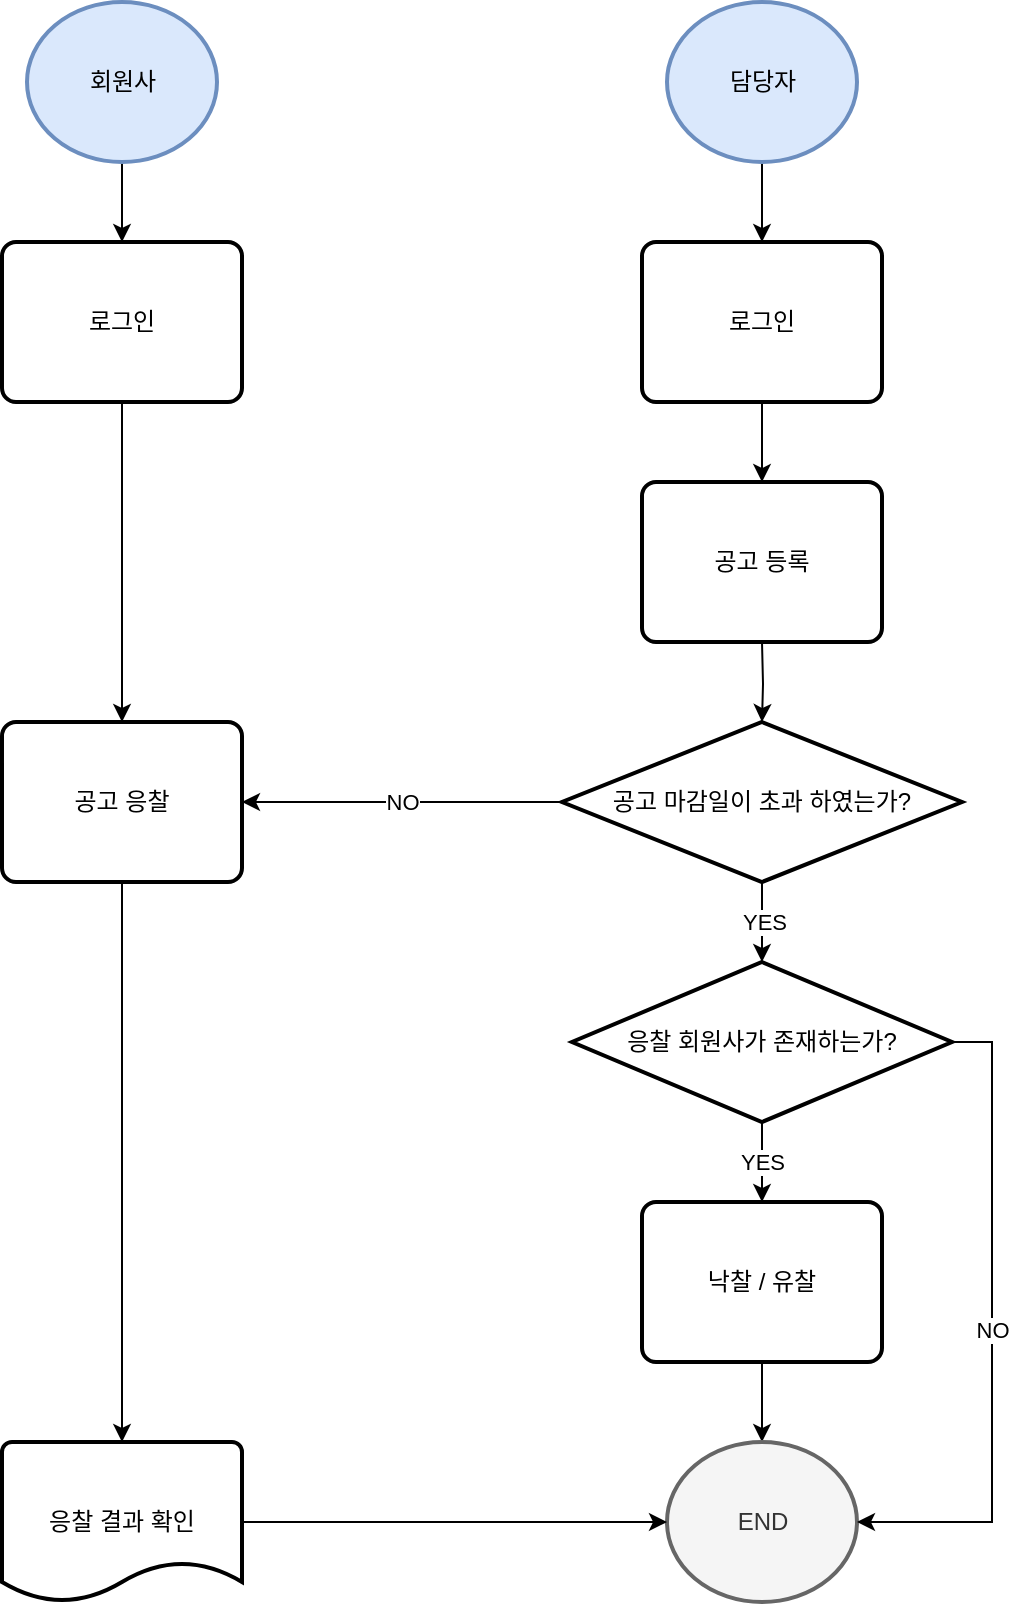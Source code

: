 <mxfile version="15.5.2" type="github"><diagram id="vh2RxS1X1kJ_eMTyJ13_" name="Page-1"><mxGraphModel dx="1422" dy="802" grid="1" gridSize="10" guides="1" tooltips="1" connect="1" arrows="1" fold="1" page="1" pageScale="1" pageWidth="2339" pageHeight="3300" math="0" shadow="0"><root><mxCell id="0"/><mxCell id="1" parent="0"/><mxCell id="n1tUE6l7CBbda3Mu8bpC-3" value="" style="edgeStyle=orthogonalEdgeStyle;rounded=0;orthogonalLoop=1;jettySize=auto;html=1;" edge="1" parent="1" source="n1tUE6l7CBbda3Mu8bpC-1" target="n1tUE6l7CBbda3Mu8bpC-2"><mxGeometry relative="1" as="geometry"/></mxCell><mxCell id="n1tUE6l7CBbda3Mu8bpC-1" value="담당자" style="strokeWidth=2;html=1;shape=mxgraph.flowchart.start_2;whiteSpace=wrap;fillColor=#dae8fc;strokeColor=#6c8ebf;" vertex="1" parent="1"><mxGeometry x="452.5" y="80" width="95" height="80" as="geometry"/></mxCell><mxCell id="n1tUE6l7CBbda3Mu8bpC-6" value="" style="edgeStyle=orthogonalEdgeStyle;rounded=0;orthogonalLoop=1;jettySize=auto;html=1;" edge="1" parent="1" source="n1tUE6l7CBbda3Mu8bpC-2"><mxGeometry relative="1" as="geometry"><mxPoint x="500" y="320" as="targetPoint"/></mxGeometry></mxCell><mxCell id="n1tUE6l7CBbda3Mu8bpC-2" value="로그인" style="rounded=1;whiteSpace=wrap;html=1;absoluteArcSize=1;arcSize=14;strokeWidth=2;" vertex="1" parent="1"><mxGeometry x="440" y="200" width="120" height="80" as="geometry"/></mxCell><mxCell id="n1tUE6l7CBbda3Mu8bpC-8" value="" style="edgeStyle=orthogonalEdgeStyle;rounded=0;orthogonalLoop=1;jettySize=auto;html=1;" edge="1" parent="1" target="n1tUE6l7CBbda3Mu8bpC-7"><mxGeometry relative="1" as="geometry"><mxPoint x="500" y="400" as="sourcePoint"/></mxGeometry></mxCell><mxCell id="n1tUE6l7CBbda3Mu8bpC-11" value="YES" style="edgeStyle=orthogonalEdgeStyle;rounded=0;orthogonalLoop=1;jettySize=auto;html=1;" edge="1" parent="1" source="n1tUE6l7CBbda3Mu8bpC-7"><mxGeometry relative="1" as="geometry"><mxPoint x="500" y="560" as="targetPoint"/></mxGeometry></mxCell><mxCell id="n1tUE6l7CBbda3Mu8bpC-7" value="공고 마감일이 초과 하였는가?" style="strokeWidth=2;html=1;shape=mxgraph.flowchart.decision;whiteSpace=wrap;" vertex="1" parent="1"><mxGeometry x="400" y="440" width="200" height="80" as="geometry"/></mxCell><mxCell id="n1tUE6l7CBbda3Mu8bpC-25" value="" style="edgeStyle=orthogonalEdgeStyle;rounded=0;orthogonalLoop=1;jettySize=auto;html=1;" edge="1" parent="1" source="n1tUE6l7CBbda3Mu8bpC-9" target="n1tUE6l7CBbda3Mu8bpC-21"><mxGeometry relative="1" as="geometry"/></mxCell><mxCell id="n1tUE6l7CBbda3Mu8bpC-9" value="낙찰 / 유찰" style="rounded=1;whiteSpace=wrap;html=1;absoluteArcSize=1;arcSize=14;strokeWidth=2;" vertex="1" parent="1"><mxGeometry x="440" y="680" width="120" height="80" as="geometry"/></mxCell><mxCell id="n1tUE6l7CBbda3Mu8bpC-12" value="공고 등록" style="rounded=1;whiteSpace=wrap;html=1;absoluteArcSize=1;arcSize=14;strokeWidth=2;" vertex="1" parent="1"><mxGeometry x="440" y="320" width="120" height="80" as="geometry"/></mxCell><mxCell id="n1tUE6l7CBbda3Mu8bpC-15" value="" style="edgeStyle=orthogonalEdgeStyle;rounded=0;orthogonalLoop=1;jettySize=auto;html=1;" edge="1" parent="1" source="n1tUE6l7CBbda3Mu8bpC-13" target="n1tUE6l7CBbda3Mu8bpC-14"><mxGeometry relative="1" as="geometry"/></mxCell><mxCell id="n1tUE6l7CBbda3Mu8bpC-13" value="회원사" style="strokeWidth=2;html=1;shape=mxgraph.flowchart.start_2;whiteSpace=wrap;fillColor=#dae8fc;strokeColor=#6c8ebf;" vertex="1" parent="1"><mxGeometry x="132.5" y="80" width="95" height="80" as="geometry"/></mxCell><mxCell id="n1tUE6l7CBbda3Mu8bpC-20" style="edgeStyle=orthogonalEdgeStyle;rounded=0;orthogonalLoop=1;jettySize=auto;html=1;" edge="1" parent="1" source="n1tUE6l7CBbda3Mu8bpC-14" target="n1tUE6l7CBbda3Mu8bpC-16"><mxGeometry relative="1" as="geometry"/></mxCell><mxCell id="n1tUE6l7CBbda3Mu8bpC-14" value="로그인" style="rounded=1;whiteSpace=wrap;html=1;absoluteArcSize=1;arcSize=14;strokeWidth=2;" vertex="1" parent="1"><mxGeometry x="120" y="200" width="120" height="80" as="geometry"/></mxCell><mxCell id="n1tUE6l7CBbda3Mu8bpC-29" style="edgeStyle=orthogonalEdgeStyle;rounded=0;orthogonalLoop=1;jettySize=auto;html=1;" edge="1" parent="1" source="n1tUE6l7CBbda3Mu8bpC-16" target="n1tUE6l7CBbda3Mu8bpC-28"><mxGeometry relative="1" as="geometry"/></mxCell><mxCell id="n1tUE6l7CBbda3Mu8bpC-16" value="공고 응찰" style="rounded=1;whiteSpace=wrap;html=1;absoluteArcSize=1;arcSize=14;strokeWidth=2;" vertex="1" parent="1"><mxGeometry x="120" y="440" width="120" height="80" as="geometry"/></mxCell><mxCell id="n1tUE6l7CBbda3Mu8bpC-19" value="NO" style="edgeStyle=orthogonalEdgeStyle;rounded=0;orthogonalLoop=1;jettySize=auto;html=1;exitX=0;exitY=0.5;exitDx=0;exitDy=0;exitPerimeter=0;entryX=1;entryY=0.5;entryDx=0;entryDy=0;" edge="1" parent="1" source="n1tUE6l7CBbda3Mu8bpC-7" target="n1tUE6l7CBbda3Mu8bpC-16"><mxGeometry relative="1" as="geometry"><mxPoint x="510" y="530" as="sourcePoint"/><mxPoint x="290" y="600" as="targetPoint"/><Array as="points"><mxPoint x="340" y="480"/><mxPoint x="340" y="480"/></Array></mxGeometry></mxCell><mxCell id="n1tUE6l7CBbda3Mu8bpC-21" value="END" style="strokeWidth=2;html=1;shape=mxgraph.flowchart.start_2;whiteSpace=wrap;fillColor=#f5f5f5;fontColor=#333333;strokeColor=#666666;" vertex="1" parent="1"><mxGeometry x="452.5" y="800" width="95" height="80" as="geometry"/></mxCell><mxCell id="n1tUE6l7CBbda3Mu8bpC-24" value="NO" style="edgeStyle=orthogonalEdgeStyle;rounded=0;orthogonalLoop=1;jettySize=auto;html=1;entryX=1;entryY=0.5;entryDx=0;entryDy=0;entryPerimeter=0;" edge="1" parent="1" source="n1tUE6l7CBbda3Mu8bpC-22" target="n1tUE6l7CBbda3Mu8bpC-21"><mxGeometry relative="1" as="geometry"><Array as="points"><mxPoint x="615" y="600"/><mxPoint x="615" y="840"/></Array></mxGeometry></mxCell><mxCell id="n1tUE6l7CBbda3Mu8bpC-22" value="응찰 회원사가 존재하는가?" style="strokeWidth=2;html=1;shape=mxgraph.flowchart.decision;whiteSpace=wrap;" vertex="1" parent="1"><mxGeometry x="405" y="560" width="190" height="80" as="geometry"/></mxCell><mxCell id="n1tUE6l7CBbda3Mu8bpC-23" value="YES" style="edgeStyle=orthogonalEdgeStyle;rounded=0;orthogonalLoop=1;jettySize=auto;html=1;entryX=0.5;entryY=0;entryDx=0;entryDy=0;exitX=0.5;exitY=1;exitDx=0;exitDy=0;exitPerimeter=0;" edge="1" parent="1" source="n1tUE6l7CBbda3Mu8bpC-22" target="n1tUE6l7CBbda3Mu8bpC-9"><mxGeometry relative="1" as="geometry"><mxPoint x="510" y="530" as="sourcePoint"/><mxPoint x="510" y="570" as="targetPoint"/><Array as="points"><mxPoint x="500" y="660"/><mxPoint x="500" y="660"/></Array></mxGeometry></mxCell><mxCell id="n1tUE6l7CBbda3Mu8bpC-30" style="edgeStyle=orthogonalEdgeStyle;rounded=0;orthogonalLoop=1;jettySize=auto;html=1;entryX=0;entryY=0.5;entryDx=0;entryDy=0;entryPerimeter=0;" edge="1" parent="1" source="n1tUE6l7CBbda3Mu8bpC-28" target="n1tUE6l7CBbda3Mu8bpC-21"><mxGeometry relative="1" as="geometry"/></mxCell><mxCell id="n1tUE6l7CBbda3Mu8bpC-28" value="응찰 결과 확인" style="strokeWidth=2;html=1;shape=mxgraph.flowchart.document2;whiteSpace=wrap;size=0.25;" vertex="1" parent="1"><mxGeometry x="120" y="800" width="120" height="80" as="geometry"/></mxCell></root></mxGraphModel></diagram></mxfile>